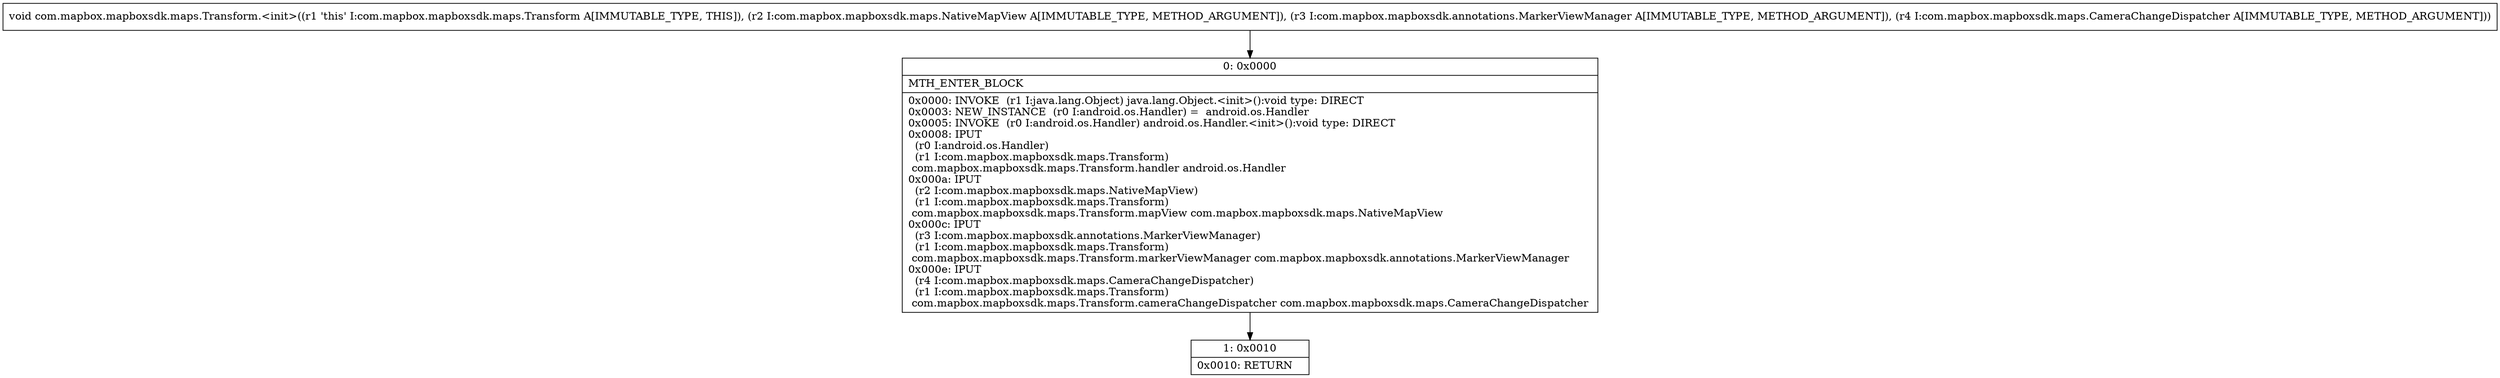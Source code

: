 digraph "CFG forcom.mapbox.mapboxsdk.maps.Transform.\<init\>(Lcom\/mapbox\/mapboxsdk\/maps\/NativeMapView;Lcom\/mapbox\/mapboxsdk\/annotations\/MarkerViewManager;Lcom\/mapbox\/mapboxsdk\/maps\/CameraChangeDispatcher;)V" {
Node_0 [shape=record,label="{0\:\ 0x0000|MTH_ENTER_BLOCK\l|0x0000: INVOKE  (r1 I:java.lang.Object) java.lang.Object.\<init\>():void type: DIRECT \l0x0003: NEW_INSTANCE  (r0 I:android.os.Handler) =  android.os.Handler \l0x0005: INVOKE  (r0 I:android.os.Handler) android.os.Handler.\<init\>():void type: DIRECT \l0x0008: IPUT  \l  (r0 I:android.os.Handler)\l  (r1 I:com.mapbox.mapboxsdk.maps.Transform)\l com.mapbox.mapboxsdk.maps.Transform.handler android.os.Handler \l0x000a: IPUT  \l  (r2 I:com.mapbox.mapboxsdk.maps.NativeMapView)\l  (r1 I:com.mapbox.mapboxsdk.maps.Transform)\l com.mapbox.mapboxsdk.maps.Transform.mapView com.mapbox.mapboxsdk.maps.NativeMapView \l0x000c: IPUT  \l  (r3 I:com.mapbox.mapboxsdk.annotations.MarkerViewManager)\l  (r1 I:com.mapbox.mapboxsdk.maps.Transform)\l com.mapbox.mapboxsdk.maps.Transform.markerViewManager com.mapbox.mapboxsdk.annotations.MarkerViewManager \l0x000e: IPUT  \l  (r4 I:com.mapbox.mapboxsdk.maps.CameraChangeDispatcher)\l  (r1 I:com.mapbox.mapboxsdk.maps.Transform)\l com.mapbox.mapboxsdk.maps.Transform.cameraChangeDispatcher com.mapbox.mapboxsdk.maps.CameraChangeDispatcher \l}"];
Node_1 [shape=record,label="{1\:\ 0x0010|0x0010: RETURN   \l}"];
MethodNode[shape=record,label="{void com.mapbox.mapboxsdk.maps.Transform.\<init\>((r1 'this' I:com.mapbox.mapboxsdk.maps.Transform A[IMMUTABLE_TYPE, THIS]), (r2 I:com.mapbox.mapboxsdk.maps.NativeMapView A[IMMUTABLE_TYPE, METHOD_ARGUMENT]), (r3 I:com.mapbox.mapboxsdk.annotations.MarkerViewManager A[IMMUTABLE_TYPE, METHOD_ARGUMENT]), (r4 I:com.mapbox.mapboxsdk.maps.CameraChangeDispatcher A[IMMUTABLE_TYPE, METHOD_ARGUMENT])) }"];
MethodNode -> Node_0;
Node_0 -> Node_1;
}

